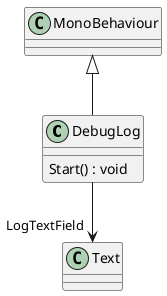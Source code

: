 @startuml
class DebugLog {
    Start() : void
}
MonoBehaviour <|-- DebugLog
DebugLog --> "LogTextField" Text
@enduml
